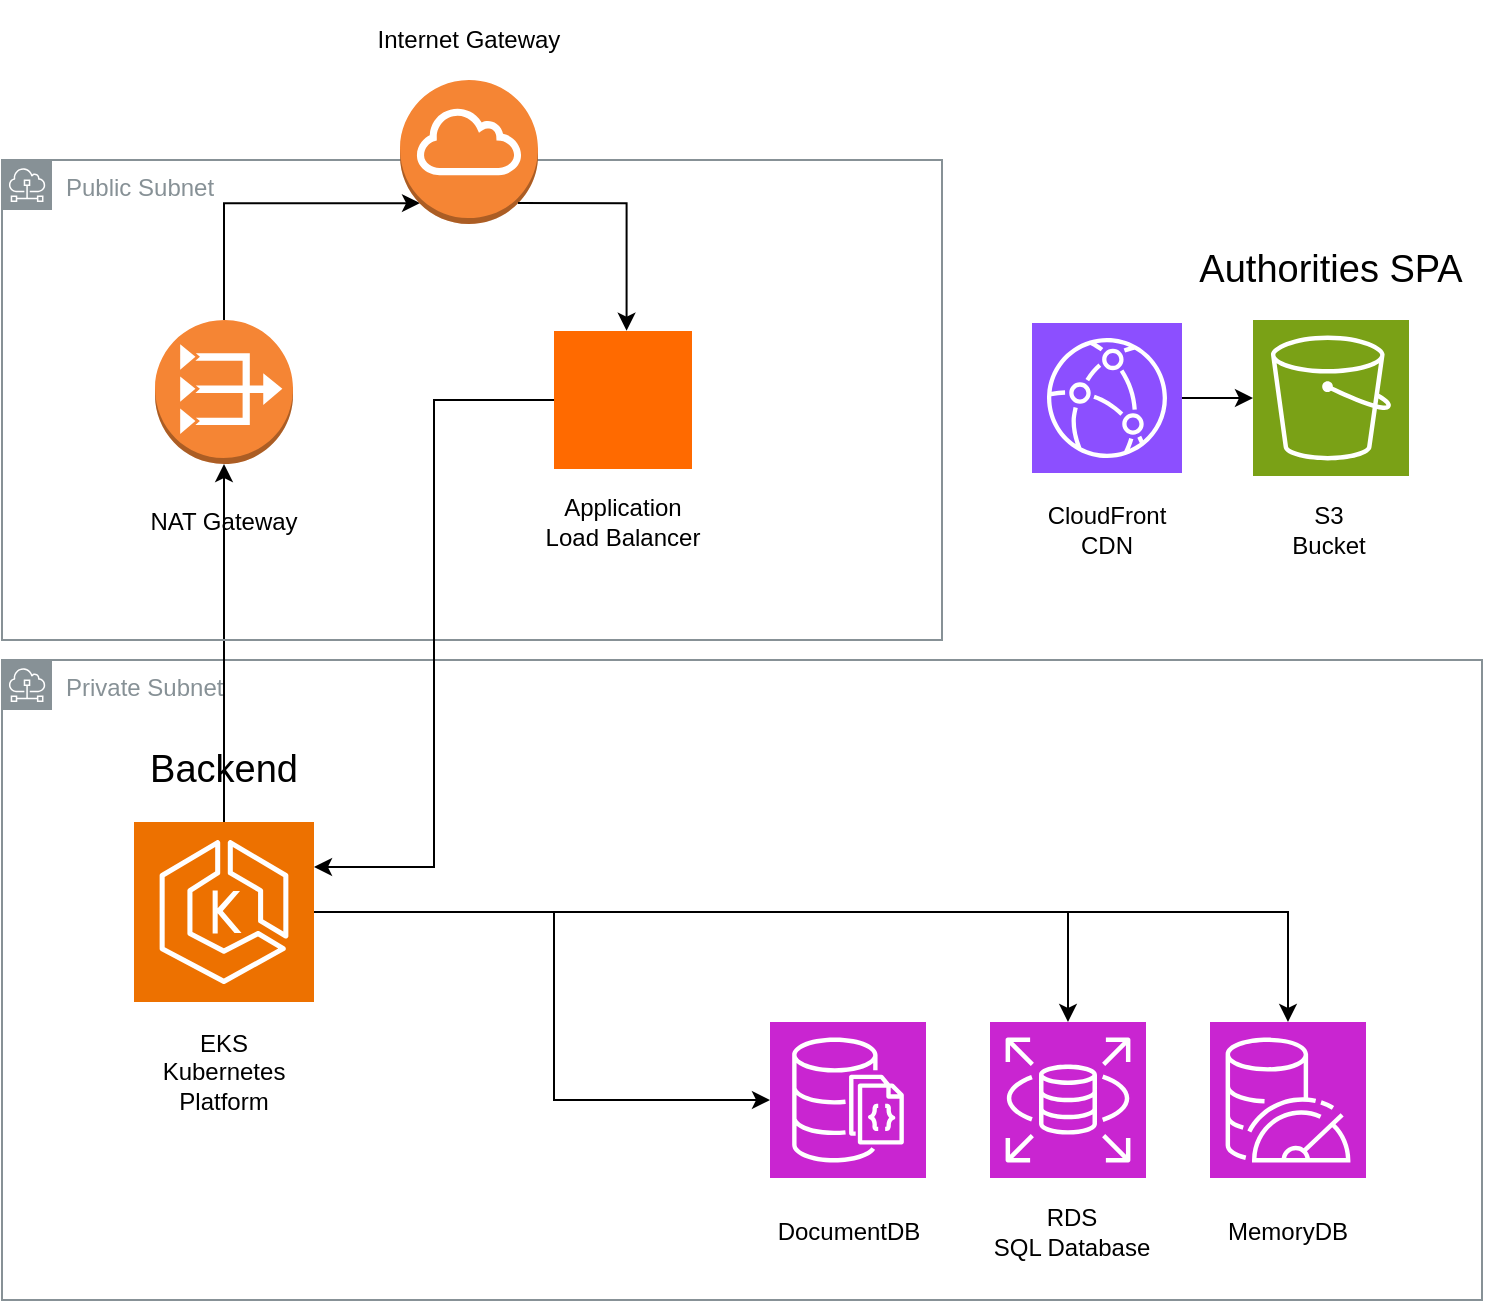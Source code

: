 <mxfile version="26.2.4">
  <diagram name="Page-1" id="Jsg7IJ3bIs8C2-iKhxGt">
    <mxGraphModel dx="1425" dy="777" grid="1" gridSize="10" guides="1" tooltips="1" connect="1" arrows="1" fold="1" page="1" pageScale="1" pageWidth="827" pageHeight="1169" math="0" shadow="0">
      <root>
        <mxCell id="0" />
        <mxCell id="1" parent="0" />
        <mxCell id="RDD4g2kwhbk00n5F4Vmj-2" value="Private Subnet" style="sketch=0;outlineConnect=0;gradientColor=none;html=1;whiteSpace=wrap;fontSize=12;fontStyle=0;shape=mxgraph.aws4.group;grIcon=mxgraph.aws4.group_subnet;strokeColor=#879196;fillColor=none;verticalAlign=top;align=left;spacingLeft=30;fontColor=#879196;dashed=0;" parent="1" vertex="1">
          <mxGeometry x="44" y="420" width="740" height="320" as="geometry" />
        </mxCell>
        <mxCell id="RDD4g2kwhbk00n5F4Vmj-51" style="edgeStyle=orthogonalEdgeStyle;rounded=0;orthogonalLoop=1;jettySize=auto;html=1;entryX=0.5;entryY=1;entryDx=0;entryDy=0;entryPerimeter=0;exitX=0.5;exitY=0;exitDx=0;exitDy=0;exitPerimeter=0;" parent="1" source="RDD4g2kwhbk00n5F4Vmj-1" target="RDD4g2kwhbk00n5F4Vmj-43" edge="1">
          <mxGeometry relative="1" as="geometry" />
        </mxCell>
        <mxCell id="kaP-FFM26frkpz-s5AkY-3" value="" style="group" parent="1" vertex="1" connectable="0">
          <mxGeometry x="44" y="90" width="740" height="320" as="geometry" />
        </mxCell>
        <mxCell id="RDD4g2kwhbk00n5F4Vmj-25" value="Public Subnet" style="sketch=0;outlineConnect=0;gradientColor=none;html=1;whiteSpace=wrap;fontSize=12;fontStyle=0;shape=mxgraph.aws4.group;grIcon=mxgraph.aws4.group_subnet;strokeColor=#879196;fillColor=none;verticalAlign=top;align=left;spacingLeft=30;fontColor=#879196;dashed=0;" parent="kaP-FFM26frkpz-s5AkY-3" vertex="1">
          <mxGeometry y="80" width="470" height="240" as="geometry" />
        </mxCell>
        <mxCell id="RDD4g2kwhbk00n5F4Vmj-55" value="" style="group" parent="kaP-FFM26frkpz-s5AkY-3" vertex="1" connectable="0">
          <mxGeometry x="72" y="160" width="78" height="116" as="geometry" />
        </mxCell>
        <mxCell id="RDD4g2kwhbk00n5F4Vmj-43" value="" style="outlineConnect=0;dashed=0;verticalLabelPosition=bottom;verticalAlign=top;align=center;html=1;shape=mxgraph.aws3.vpc_nat_gateway;fillColor=#F58534;gradientColor=none;" parent="RDD4g2kwhbk00n5F4Vmj-55" vertex="1">
          <mxGeometry x="4.5" width="69" height="72" as="geometry" />
        </mxCell>
        <mxCell id="RDD4g2kwhbk00n5F4Vmj-44" value="NAT Gateway" style="text;html=1;align=center;verticalAlign=middle;whiteSpace=wrap;rounded=0;" parent="RDD4g2kwhbk00n5F4Vmj-55" vertex="1">
          <mxGeometry y="86" width="78" height="30" as="geometry" />
        </mxCell>
        <mxCell id="RDD4g2kwhbk00n5F4Vmj-38" style="edgeStyle=orthogonalEdgeStyle;rounded=0;orthogonalLoop=1;jettySize=auto;html=1;" parent="kaP-FFM26frkpz-s5AkY-3" source="RDD4g2kwhbk00n5F4Vmj-36" target="RDD4g2kwhbk00n5F4Vmj-26" edge="1">
          <mxGeometry relative="1" as="geometry" />
        </mxCell>
        <mxCell id="RDD4g2kwhbk00n5F4Vmj-31" value="" style="group" parent="kaP-FFM26frkpz-s5AkY-3" vertex="1" connectable="0">
          <mxGeometry x="589" y="120" width="151" height="160" as="geometry" />
        </mxCell>
        <mxCell id="RDD4g2kwhbk00n5F4Vmj-30" value="Authorities SPA" style="text;html=1;align=center;verticalAlign=middle;whiteSpace=wrap;rounded=0;fontSize=19;" parent="RDD4g2kwhbk00n5F4Vmj-31" vertex="1">
          <mxGeometry width="151" height="30" as="geometry" />
        </mxCell>
        <mxCell id="RDD4g2kwhbk00n5F4Vmj-26" value="" style="sketch=0;points=[[0,0,0],[0.25,0,0],[0.5,0,0],[0.75,0,0],[1,0,0],[0,1,0],[0.25,1,0],[0.5,1,0],[0.75,1,0],[1,1,0],[0,0.25,0],[0,0.5,0],[0,0.75,0],[1,0.25,0],[1,0.5,0],[1,0.75,0]];outlineConnect=0;fontColor=#232F3E;fillColor=#7AA116;strokeColor=#ffffff;dashed=0;verticalLabelPosition=bottom;verticalAlign=top;align=center;html=1;fontSize=12;fontStyle=0;aspect=fixed;shape=mxgraph.aws4.resourceIcon;resIcon=mxgraph.aws4.s3;" parent="RDD4g2kwhbk00n5F4Vmj-31" vertex="1">
          <mxGeometry x="36.5" y="40" width="78" height="78" as="geometry" />
        </mxCell>
        <mxCell id="RDD4g2kwhbk00n5F4Vmj-27" value="S3&lt;div&gt;&lt;span style=&quot;background-color: transparent; color: light-dark(rgb(0, 0, 0), rgb(255, 255, 255));&quot;&gt;Bucket&lt;/span&gt;&lt;/div&gt;" style="text;html=1;align=center;verticalAlign=middle;whiteSpace=wrap;rounded=0;" parent="RDD4g2kwhbk00n5F4Vmj-31" vertex="1">
          <mxGeometry x="36.5" y="130" width="75" height="30" as="geometry" />
        </mxCell>
        <mxCell id="RDD4g2kwhbk00n5F4Vmj-42" value="" style="group" parent="kaP-FFM26frkpz-s5AkY-3" vertex="1" connectable="0">
          <mxGeometry x="515" y="161.5" width="75" height="118.5" as="geometry" />
        </mxCell>
        <mxCell id="RDD4g2kwhbk00n5F4Vmj-36" value="" style="sketch=0;points=[[0,0,0],[0.25,0,0],[0.5,0,0],[0.75,0,0],[1,0,0],[0,1,0],[0.25,1,0],[0.5,1,0],[0.75,1,0],[1,1,0],[0,0.25,0],[0,0.5,0],[0,0.75,0],[1,0.25,0],[1,0.5,0],[1,0.75,0]];outlineConnect=0;fontColor=#232F3E;fillColor=#8C4FFF;strokeColor=#ffffff;dashed=0;verticalLabelPosition=bottom;verticalAlign=top;align=center;html=1;fontSize=12;fontStyle=0;aspect=fixed;shape=mxgraph.aws4.resourceIcon;resIcon=mxgraph.aws4.cloudfront;" parent="RDD4g2kwhbk00n5F4Vmj-42" vertex="1">
          <mxGeometry width="75" height="75" as="geometry" />
        </mxCell>
        <mxCell id="RDD4g2kwhbk00n5F4Vmj-41" value="CloudFront&lt;div&gt;CDN&lt;/div&gt;" style="text;html=1;align=center;verticalAlign=middle;whiteSpace=wrap;rounded=0;" parent="RDD4g2kwhbk00n5F4Vmj-42" vertex="1">
          <mxGeometry y="88.5" width="75" height="30" as="geometry" />
        </mxCell>
        <mxCell id="gKf0MZmCCldZaTxuAT-3-1" value="" style="points=[];aspect=fixed;html=1;align=center;shadow=0;dashed=0;fillColor=#FF6A00;strokeColor=none;shape=mxgraph.alibaba_cloud.alb_application_load_balancer_02;" vertex="1" parent="kaP-FFM26frkpz-s5AkY-3">
          <mxGeometry x="276" y="165.5" width="69" height="69" as="geometry" />
        </mxCell>
        <mxCell id="gKf0MZmCCldZaTxuAT-3-5" style="edgeStyle=orthogonalEdgeStyle;rounded=0;orthogonalLoop=1;jettySize=auto;html=1;entryX=0.145;entryY=0.855;entryDx=0;entryDy=0;entryPerimeter=0;" edge="1" parent="kaP-FFM26frkpz-s5AkY-3" source="RDD4g2kwhbk00n5F4Vmj-43" target="RDD4g2kwhbk00n5F4Vmj-32">
          <mxGeometry relative="1" as="geometry">
            <mxPoint x="166" y="70" as="targetPoint" />
            <Array as="points">
              <mxPoint x="111" y="102" />
            </Array>
          </mxGeometry>
        </mxCell>
        <mxCell id="RDD4g2kwhbk00n5F4Vmj-35" value="" style="group" parent="kaP-FFM26frkpz-s5AkY-3" vertex="1" connectable="0">
          <mxGeometry x="179" width="109" height="112" as="geometry" />
        </mxCell>
        <mxCell id="RDD4g2kwhbk00n5F4Vmj-32" value="" style="outlineConnect=0;dashed=0;verticalLabelPosition=bottom;verticalAlign=top;align=center;html=1;shape=mxgraph.aws3.internet_gateway;fillColor=#F58534;gradientColor=none;" parent="RDD4g2kwhbk00n5F4Vmj-35" vertex="1">
          <mxGeometry x="20" y="40" width="69" height="72" as="geometry" />
        </mxCell>
        <mxCell id="RDD4g2kwhbk00n5F4Vmj-33" value="Internet Gateway" style="text;html=1;align=center;verticalAlign=middle;whiteSpace=wrap;rounded=0;" parent="RDD4g2kwhbk00n5F4Vmj-35" vertex="1">
          <mxGeometry y="5" width="109" height="30" as="geometry" />
        </mxCell>
        <mxCell id="gKf0MZmCCldZaTxuAT-3-7" style="edgeStyle=orthogonalEdgeStyle;rounded=0;orthogonalLoop=1;jettySize=auto;html=1;exitX=0.855;exitY=0.855;exitDx=0;exitDy=0;exitPerimeter=0;entryX=0.526;entryY=-0.002;entryDx=0;entryDy=0;entryPerimeter=0;" edge="1" parent="kaP-FFM26frkpz-s5AkY-3" source="RDD4g2kwhbk00n5F4Vmj-32" target="gKf0MZmCCldZaTxuAT-3-1">
          <mxGeometry relative="1" as="geometry" />
        </mxCell>
        <mxCell id="gKf0MZmCCldZaTxuAT-3-8" value="Application&lt;div&gt;Load Balancer&lt;/div&gt;" style="text;html=1;align=center;verticalAlign=middle;whiteSpace=wrap;rounded=0;" vertex="1" parent="kaP-FFM26frkpz-s5AkY-3">
          <mxGeometry x="266.25" y="246" width="88.5" height="30" as="geometry" />
        </mxCell>
        <mxCell id="RDD4g2kwhbk00n5F4Vmj-9" value="" style="group" parent="1" vertex="1" connectable="0">
          <mxGeometry x="110" y="460" width="90" height="181" as="geometry" />
        </mxCell>
        <mxCell id="RDD4g2kwhbk00n5F4Vmj-1" value="" style="sketch=0;points=[[0,0,0],[0.25,0,0],[0.5,0,0],[0.75,0,0],[1,0,0],[0,1,0],[0.25,1,0],[0.5,1,0],[0.75,1,0],[1,1,0],[0,0.25,0],[0,0.5,0],[0,0.75,0],[1,0.25,0],[1,0.5,0],[1,0.75,0]];outlineConnect=0;fontColor=#232F3E;fillColor=#ED7100;strokeColor=#ffffff;dashed=0;verticalLabelPosition=bottom;verticalAlign=top;align=center;html=1;fontSize=12;fontStyle=0;aspect=fixed;shape=mxgraph.aws4.resourceIcon;resIcon=mxgraph.aws4.eks;" parent="RDD4g2kwhbk00n5F4Vmj-9" vertex="1">
          <mxGeometry y="41" width="90" height="90" as="geometry" />
        </mxCell>
        <mxCell id="RDD4g2kwhbk00n5F4Vmj-5" value="EKS&lt;div&gt;Kubernetes&lt;/div&gt;&lt;div&gt;Platform&lt;/div&gt;" style="text;html=1;align=center;verticalAlign=middle;whiteSpace=wrap;rounded=0;" parent="RDD4g2kwhbk00n5F4Vmj-9" vertex="1">
          <mxGeometry x="15" y="151" width="60" height="30" as="geometry" />
        </mxCell>
        <mxCell id="RDD4g2kwhbk00n5F4Vmj-7" value="Backend" style="text;html=1;align=center;verticalAlign=middle;whiteSpace=wrap;rounded=0;fontSize=19;" parent="RDD4g2kwhbk00n5F4Vmj-9" vertex="1">
          <mxGeometry x="15" width="60" height="30" as="geometry" />
        </mxCell>
        <mxCell id="RDD4g2kwhbk00n5F4Vmj-6" style="edgeStyle=orthogonalEdgeStyle;rounded=0;orthogonalLoop=1;jettySize=auto;html=1;exitX=0.5;exitY=1;exitDx=0;exitDy=0;" parent="RDD4g2kwhbk00n5F4Vmj-9" source="RDD4g2kwhbk00n5F4Vmj-5" target="RDD4g2kwhbk00n5F4Vmj-5" edge="1">
          <mxGeometry relative="1" as="geometry" />
        </mxCell>
        <mxCell id="RDD4g2kwhbk00n5F4Vmj-11" style="edgeStyle=orthogonalEdgeStyle;rounded=0;orthogonalLoop=1;jettySize=auto;html=1;entryX=0;entryY=0.5;entryDx=0;entryDy=0;entryPerimeter=0;" parent="1" source="RDD4g2kwhbk00n5F4Vmj-1" target="RDD4g2kwhbk00n5F4Vmj-10" edge="1">
          <mxGeometry relative="1" as="geometry">
            <Array as="points">
              <mxPoint x="320" y="546" />
              <mxPoint x="320" y="640" />
            </Array>
          </mxGeometry>
        </mxCell>
        <mxCell id="RDD4g2kwhbk00n5F4Vmj-15" style="edgeStyle=orthogonalEdgeStyle;rounded=0;orthogonalLoop=1;jettySize=auto;html=1;" parent="1" source="RDD4g2kwhbk00n5F4Vmj-1" target="RDD4g2kwhbk00n5F4Vmj-14" edge="1">
          <mxGeometry relative="1" as="geometry" />
        </mxCell>
        <mxCell id="RDD4g2kwhbk00n5F4Vmj-16" value="" style="group" parent="1" vertex="1" connectable="0">
          <mxGeometry x="428" y="601" width="78" height="120" as="geometry" />
        </mxCell>
        <mxCell id="RDD4g2kwhbk00n5F4Vmj-10" value="" style="sketch=0;points=[[0,0,0],[0.25,0,0],[0.5,0,0],[0.75,0,0],[1,0,0],[0,1,0],[0.25,1,0],[0.5,1,0],[0.75,1,0],[1,1,0],[0,0.25,0],[0,0.5,0],[0,0.75,0],[1,0.25,0],[1,0.5,0],[1,0.75,0]];outlineConnect=0;fontColor=#232F3E;fillColor=#C925D1;strokeColor=#ffffff;dashed=0;verticalLabelPosition=bottom;verticalAlign=top;align=center;html=1;fontSize=12;fontStyle=0;aspect=fixed;shape=mxgraph.aws4.resourceIcon;resIcon=mxgraph.aws4.documentdb_with_mongodb_compatibility;" parent="RDD4g2kwhbk00n5F4Vmj-16" vertex="1">
          <mxGeometry width="78" height="78" as="geometry" />
        </mxCell>
        <mxCell id="RDD4g2kwhbk00n5F4Vmj-12" value="DocumentDB" style="text;html=1;align=center;verticalAlign=middle;whiteSpace=wrap;rounded=0;" parent="RDD4g2kwhbk00n5F4Vmj-16" vertex="1">
          <mxGeometry x="1.5" y="90" width="75" height="30" as="geometry" />
        </mxCell>
        <mxCell id="RDD4g2kwhbk00n5F4Vmj-13" style="edgeStyle=orthogonalEdgeStyle;rounded=0;orthogonalLoop=1;jettySize=auto;html=1;exitX=0.5;exitY=1;exitDx=0;exitDy=0;" parent="RDD4g2kwhbk00n5F4Vmj-16" source="RDD4g2kwhbk00n5F4Vmj-12" target="RDD4g2kwhbk00n5F4Vmj-12" edge="1">
          <mxGeometry relative="1" as="geometry" />
        </mxCell>
        <mxCell id="RDD4g2kwhbk00n5F4Vmj-19" value="" style="group" parent="1" vertex="1" connectable="0">
          <mxGeometry x="538" y="601" width="85.5" height="120" as="geometry" />
        </mxCell>
        <mxCell id="RDD4g2kwhbk00n5F4Vmj-14" value="" style="sketch=0;points=[[0,0,0],[0.25,0,0],[0.5,0,0],[0.75,0,0],[1,0,0],[0,1,0],[0.25,1,0],[0.5,1,0],[0.75,1,0],[1,1,0],[0,0.25,0],[0,0.5,0],[0,0.75,0],[1,0.25,0],[1,0.5,0],[1,0.75,0]];outlineConnect=0;fontColor=#232F3E;fillColor=#C925D1;strokeColor=#ffffff;dashed=0;verticalLabelPosition=bottom;verticalAlign=top;align=center;html=1;fontSize=12;fontStyle=0;aspect=fixed;shape=mxgraph.aws4.resourceIcon;resIcon=mxgraph.aws4.rds;" parent="RDD4g2kwhbk00n5F4Vmj-19" vertex="1">
          <mxGeometry width="78" height="78" as="geometry" />
        </mxCell>
        <mxCell id="RDD4g2kwhbk00n5F4Vmj-17" value="RDS&lt;div&gt;SQL Database&lt;/div&gt;" style="text;html=1;align=center;verticalAlign=middle;whiteSpace=wrap;rounded=0;" parent="RDD4g2kwhbk00n5F4Vmj-19" vertex="1">
          <mxGeometry x="-1.5" y="90" width="84" height="30" as="geometry" />
        </mxCell>
        <mxCell id="RDD4g2kwhbk00n5F4Vmj-23" value="" style="group" parent="1" vertex="1" connectable="0">
          <mxGeometry x="645" y="601" width="84" height="120" as="geometry" />
        </mxCell>
        <mxCell id="RDD4g2kwhbk00n5F4Vmj-20" value="" style="sketch=0;points=[[0,0,0],[0.25,0,0],[0.5,0,0],[0.75,0,0],[1,0,0],[0,1,0],[0.25,1,0],[0.5,1,0],[0.75,1,0],[1,1,0],[0,0.25,0],[0,0.5,0],[0,0.75,0],[1,0.25,0],[1,0.5,0],[1,0.75,0]];outlineConnect=0;fontColor=#232F3E;fillColor=#C925D1;strokeColor=#ffffff;dashed=0;verticalLabelPosition=bottom;verticalAlign=top;align=center;html=1;fontSize=12;fontStyle=0;aspect=fixed;shape=mxgraph.aws4.resourceIcon;resIcon=mxgraph.aws4.memorydb_for_redis;" parent="RDD4g2kwhbk00n5F4Vmj-23" vertex="1">
          <mxGeometry x="3" width="78" height="78" as="geometry" />
        </mxCell>
        <mxCell id="RDD4g2kwhbk00n5F4Vmj-22" value="MemoryDB" style="text;html=1;align=center;verticalAlign=middle;whiteSpace=wrap;rounded=0;" parent="RDD4g2kwhbk00n5F4Vmj-23" vertex="1">
          <mxGeometry y="90" width="84" height="30" as="geometry" />
        </mxCell>
        <mxCell id="RDD4g2kwhbk00n5F4Vmj-24" style="edgeStyle=orthogonalEdgeStyle;rounded=0;orthogonalLoop=1;jettySize=auto;html=1;entryX=0.5;entryY=0;entryDx=0;entryDy=0;entryPerimeter=0;" parent="1" source="RDD4g2kwhbk00n5F4Vmj-1" target="RDD4g2kwhbk00n5F4Vmj-20" edge="1">
          <mxGeometry relative="1" as="geometry" />
        </mxCell>
        <mxCell id="gKf0MZmCCldZaTxuAT-3-10" style="edgeStyle=orthogonalEdgeStyle;rounded=0;orthogonalLoop=1;jettySize=auto;html=1;entryX=1;entryY=0.25;entryDx=0;entryDy=0;entryPerimeter=0;" edge="1" parent="1" source="gKf0MZmCCldZaTxuAT-3-1" target="RDD4g2kwhbk00n5F4Vmj-1">
          <mxGeometry relative="1" as="geometry" />
        </mxCell>
      </root>
    </mxGraphModel>
  </diagram>
</mxfile>
